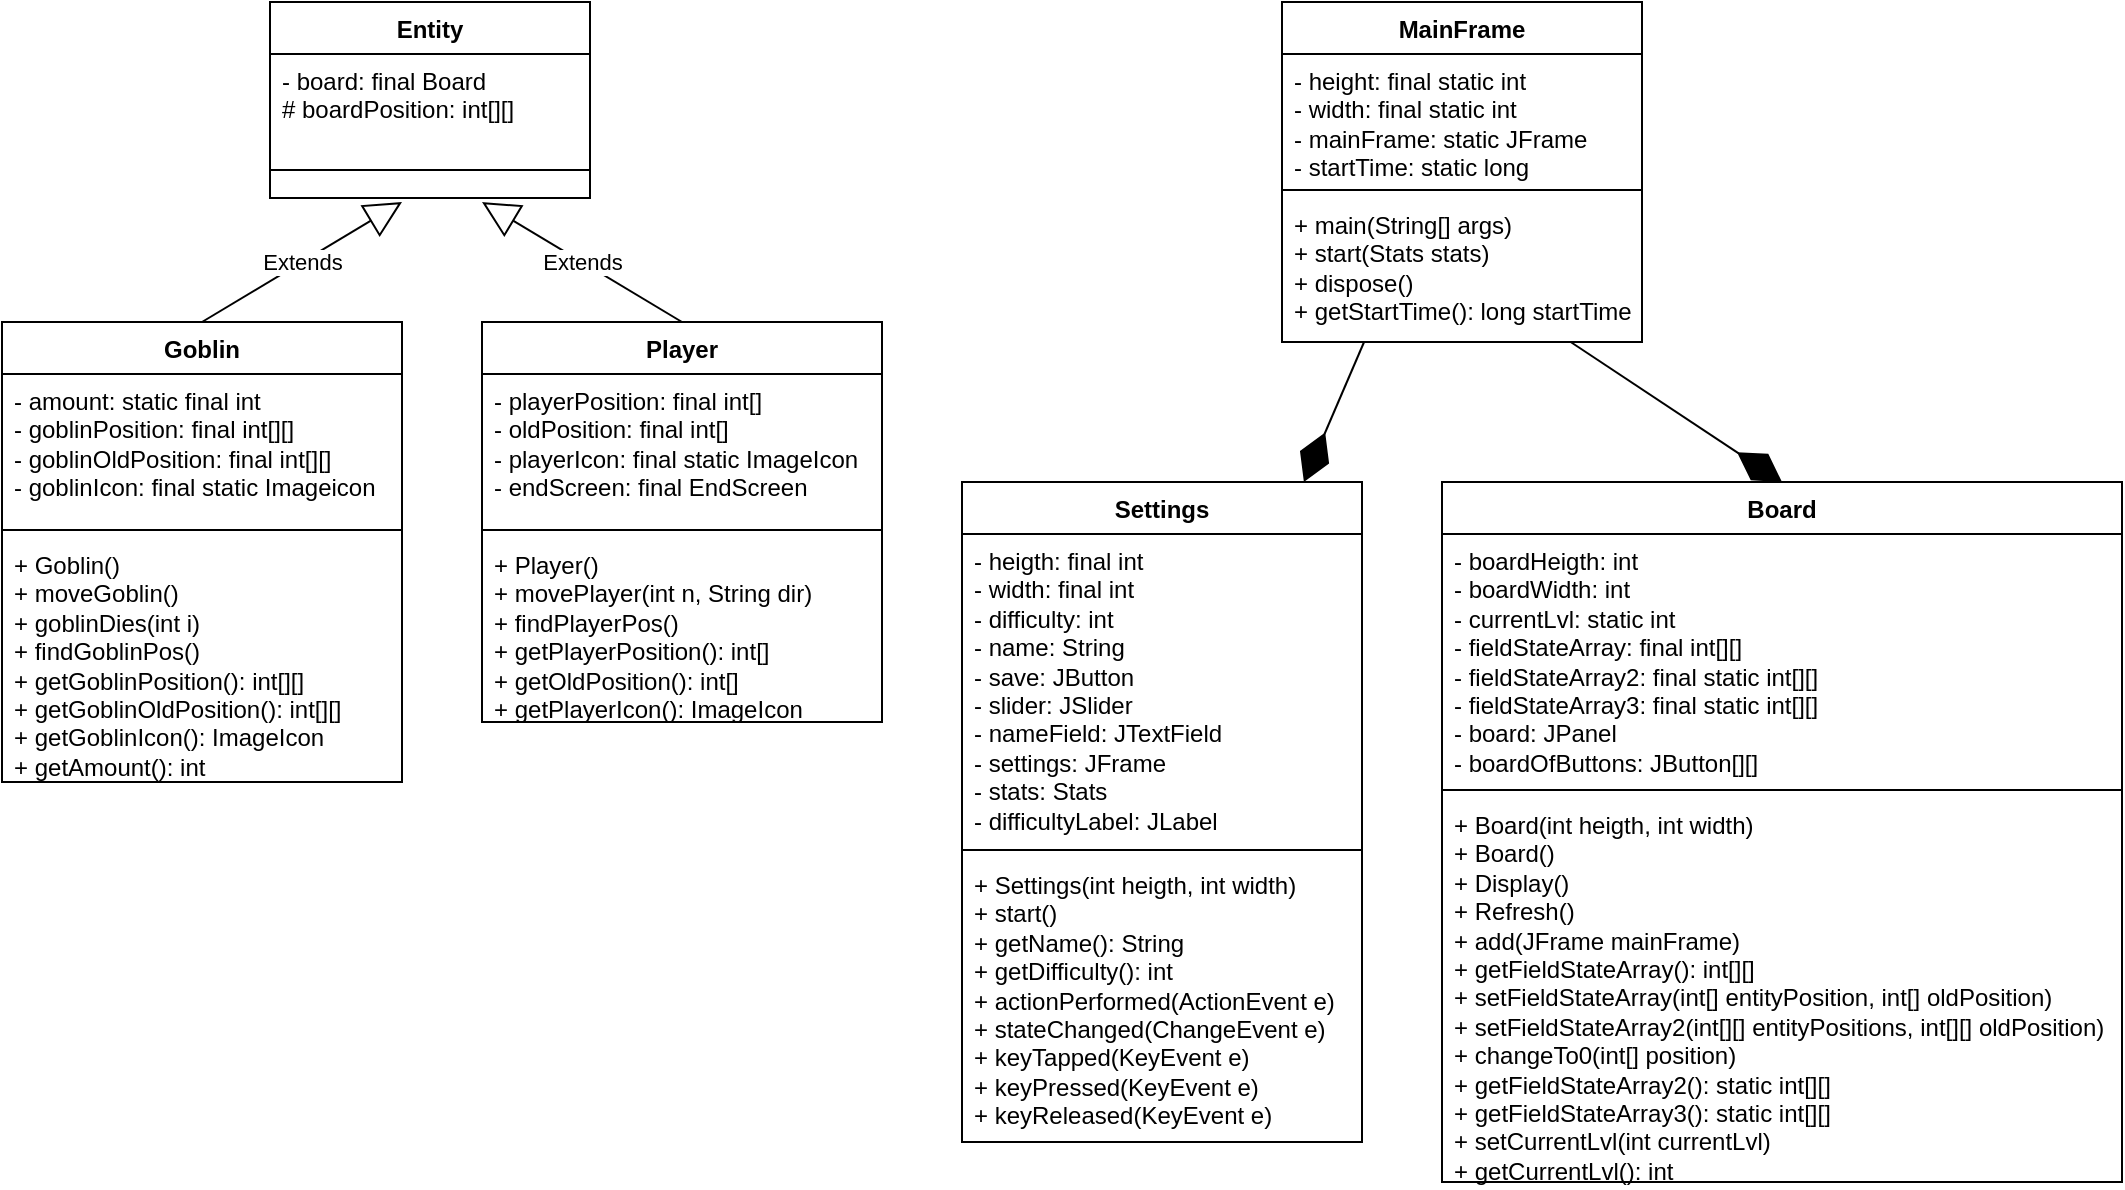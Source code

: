 <mxfile version="21.3.2" type="github">
  <diagram id="C5RBs43oDa-KdzZeNtuy" name="Page-1">
    <mxGraphModel dx="1434" dy="916" grid="1" gridSize="10" guides="1" tooltips="1" connect="1" arrows="1" fold="1" page="1" pageScale="1" pageWidth="1654" pageHeight="2336" math="0" shadow="0">
      <root>
        <mxCell id="WIyWlLk6GJQsqaUBKTNV-0" />
        <mxCell id="WIyWlLk6GJQsqaUBKTNV-1" parent="WIyWlLk6GJQsqaUBKTNV-0" />
        <mxCell id="xqctljAPMphS5c5I9apy-0" value="Entity" style="swimlane;fontStyle=1;align=center;verticalAlign=top;childLayout=stackLayout;horizontal=1;startSize=26;horizontalStack=0;resizeParent=1;resizeParentMax=0;resizeLast=0;collapsible=1;marginBottom=0;whiteSpace=wrap;html=1;" vertex="1" parent="WIyWlLk6GJQsqaUBKTNV-1">
          <mxGeometry x="334" y="240" width="160" height="98" as="geometry" />
        </mxCell>
        <mxCell id="xqctljAPMphS5c5I9apy-1" value="- board: final Board&lt;br&gt;# boardPosition: int[][]" style="text;strokeColor=none;fillColor=none;align=left;verticalAlign=top;spacingLeft=4;spacingRight=4;overflow=hidden;rotatable=0;points=[[0,0.5],[1,0.5]];portConstraint=eastwest;whiteSpace=wrap;html=1;" vertex="1" parent="xqctljAPMphS5c5I9apy-0">
          <mxGeometry y="26" width="160" height="44" as="geometry" />
        </mxCell>
        <mxCell id="xqctljAPMphS5c5I9apy-2" value="" style="line;strokeWidth=1;fillColor=none;align=left;verticalAlign=middle;spacingTop=-1;spacingLeft=3;spacingRight=3;rotatable=0;labelPosition=right;points=[];portConstraint=eastwest;strokeColor=inherit;" vertex="1" parent="xqctljAPMphS5c5I9apy-0">
          <mxGeometry y="70" width="160" height="28" as="geometry" />
        </mxCell>
        <mxCell id="xqctljAPMphS5c5I9apy-4" value="Goblin" style="swimlane;fontStyle=1;align=center;verticalAlign=top;childLayout=stackLayout;horizontal=1;startSize=26;horizontalStack=0;resizeParent=1;resizeParentMax=0;resizeLast=0;collapsible=1;marginBottom=0;whiteSpace=wrap;html=1;" vertex="1" parent="WIyWlLk6GJQsqaUBKTNV-1">
          <mxGeometry x="200" y="400" width="200" height="230" as="geometry" />
        </mxCell>
        <mxCell id="xqctljAPMphS5c5I9apy-5" value="- amount: static final int&lt;br&gt;- goblinPosition: final int[][]&lt;br&gt;- goblinOldPosition: final int[][]&amp;nbsp;&lt;br&gt;- goblinIcon: final static Imageicon&lt;br&gt;" style="text;strokeColor=none;fillColor=none;align=left;verticalAlign=top;spacingLeft=4;spacingRight=4;overflow=hidden;rotatable=0;points=[[0,0.5],[1,0.5]];portConstraint=eastwest;whiteSpace=wrap;html=1;" vertex="1" parent="xqctljAPMphS5c5I9apy-4">
          <mxGeometry y="26" width="200" height="74" as="geometry" />
        </mxCell>
        <mxCell id="xqctljAPMphS5c5I9apy-6" value="" style="line;strokeWidth=1;fillColor=none;align=left;verticalAlign=middle;spacingTop=-1;spacingLeft=3;spacingRight=3;rotatable=0;labelPosition=right;points=[];portConstraint=eastwest;strokeColor=inherit;" vertex="1" parent="xqctljAPMphS5c5I9apy-4">
          <mxGeometry y="100" width="200" height="8" as="geometry" />
        </mxCell>
        <mxCell id="xqctljAPMphS5c5I9apy-7" value="+ Goblin()&lt;br&gt;+ moveGoblin()&lt;br&gt;+ goblinDies(int i)&lt;br&gt;+ findGoblinPos()&lt;br&gt;+ getGoblinPosition(): int[][]&lt;br&gt;+ getGoblinOldPosition(): int[][]&lt;br&gt;+ getGoblinIcon(): ImageIcon&lt;br&gt;+ getAmount(): int" style="text;strokeColor=none;fillColor=none;align=left;verticalAlign=top;spacingLeft=4;spacingRight=4;overflow=hidden;rotatable=0;points=[[0,0.5],[1,0.5]];portConstraint=eastwest;whiteSpace=wrap;html=1;" vertex="1" parent="xqctljAPMphS5c5I9apy-4">
          <mxGeometry y="108" width="200" height="122" as="geometry" />
        </mxCell>
        <mxCell id="xqctljAPMphS5c5I9apy-8" value="Extends" style="endArrow=block;endSize=16;endFill=0;html=1;rounded=0;exitX=0.5;exitY=0;exitDx=0;exitDy=0;" edge="1" parent="WIyWlLk6GJQsqaUBKTNV-1" source="xqctljAPMphS5c5I9apy-4">
          <mxGeometry width="160" relative="1" as="geometry">
            <mxPoint x="330" y="370" as="sourcePoint" />
            <mxPoint x="400" y="340" as="targetPoint" />
          </mxGeometry>
        </mxCell>
        <mxCell id="xqctljAPMphS5c5I9apy-9" value="Player" style="swimlane;fontStyle=1;align=center;verticalAlign=top;childLayout=stackLayout;horizontal=1;startSize=26;horizontalStack=0;resizeParent=1;resizeParentMax=0;resizeLast=0;collapsible=1;marginBottom=0;whiteSpace=wrap;html=1;" vertex="1" parent="WIyWlLk6GJQsqaUBKTNV-1">
          <mxGeometry x="440" y="400" width="200" height="200" as="geometry" />
        </mxCell>
        <mxCell id="xqctljAPMphS5c5I9apy-10" value="- playerPosition: final int[]&lt;br&gt;- oldPosition: final int[]&lt;br&gt;- playerIcon: final static ImageIcon&lt;br&gt;- endScreen: final EndScreen&lt;br&gt;" style="text;strokeColor=none;fillColor=none;align=left;verticalAlign=top;spacingLeft=4;spacingRight=4;overflow=hidden;rotatable=0;points=[[0,0.5],[1,0.5]];portConstraint=eastwest;whiteSpace=wrap;html=1;" vertex="1" parent="xqctljAPMphS5c5I9apy-9">
          <mxGeometry y="26" width="200" height="74" as="geometry" />
        </mxCell>
        <mxCell id="xqctljAPMphS5c5I9apy-11" value="" style="line;strokeWidth=1;fillColor=none;align=left;verticalAlign=middle;spacingTop=-1;spacingLeft=3;spacingRight=3;rotatable=0;labelPosition=right;points=[];portConstraint=eastwest;strokeColor=inherit;" vertex="1" parent="xqctljAPMphS5c5I9apy-9">
          <mxGeometry y="100" width="200" height="8" as="geometry" />
        </mxCell>
        <mxCell id="xqctljAPMphS5c5I9apy-12" value="+ Player()&lt;br&gt;+ movePlayer(int n, String dir)&lt;br&gt;+ findPlayerPos()&lt;br&gt;+ getPlayerPosition(): int[]&lt;br&gt;+ getOldPosition(): int[]&lt;br&gt;+ getPlayerIcon(): ImageIcon" style="text;strokeColor=none;fillColor=none;align=left;verticalAlign=top;spacingLeft=4;spacingRight=4;overflow=hidden;rotatable=0;points=[[0,0.5],[1,0.5]];portConstraint=eastwest;whiteSpace=wrap;html=1;" vertex="1" parent="xqctljAPMphS5c5I9apy-9">
          <mxGeometry y="108" width="200" height="92" as="geometry" />
        </mxCell>
        <mxCell id="xqctljAPMphS5c5I9apy-13" value="Extends" style="endArrow=block;endSize=16;endFill=0;html=1;rounded=0;exitX=0.5;exitY=0;exitDx=0;exitDy=0;" edge="1" parent="WIyWlLk6GJQsqaUBKTNV-1" source="xqctljAPMphS5c5I9apy-9">
          <mxGeometry width="160" relative="1" as="geometry">
            <mxPoint x="330" y="370" as="sourcePoint" />
            <mxPoint x="440" y="340" as="targetPoint" />
          </mxGeometry>
        </mxCell>
        <mxCell id="xqctljAPMphS5c5I9apy-14" value="MainFrame" style="swimlane;fontStyle=1;align=center;verticalAlign=top;childLayout=stackLayout;horizontal=1;startSize=26;horizontalStack=0;resizeParent=1;resizeParentMax=0;resizeLast=0;collapsible=1;marginBottom=0;whiteSpace=wrap;html=1;" vertex="1" parent="WIyWlLk6GJQsqaUBKTNV-1">
          <mxGeometry x="840" y="240" width="180" height="170" as="geometry" />
        </mxCell>
        <mxCell id="xqctljAPMphS5c5I9apy-15" value="- height: final static int&lt;br&gt;- width: final static int&lt;br&gt;- mainFrame: static JFrame&lt;br&gt;- startTime: static long" style="text;strokeColor=none;fillColor=none;align=left;verticalAlign=top;spacingLeft=4;spacingRight=4;overflow=hidden;rotatable=0;points=[[0,0.5],[1,0.5]];portConstraint=eastwest;whiteSpace=wrap;html=1;" vertex="1" parent="xqctljAPMphS5c5I9apy-14">
          <mxGeometry y="26" width="180" height="64" as="geometry" />
        </mxCell>
        <mxCell id="xqctljAPMphS5c5I9apy-16" value="" style="line;strokeWidth=1;fillColor=none;align=left;verticalAlign=middle;spacingTop=-1;spacingLeft=3;spacingRight=3;rotatable=0;labelPosition=right;points=[];portConstraint=eastwest;strokeColor=inherit;" vertex="1" parent="xqctljAPMphS5c5I9apy-14">
          <mxGeometry y="90" width="180" height="8" as="geometry" />
        </mxCell>
        <mxCell id="xqctljAPMphS5c5I9apy-17" value="+ main(String[] args)&lt;br&gt;+ start(Stats stats)&lt;br&gt;+ dispose()&lt;br&gt;+ getStartTime(): long startTime" style="text;strokeColor=none;fillColor=none;align=left;verticalAlign=top;spacingLeft=4;spacingRight=4;overflow=hidden;rotatable=0;points=[[0,0.5],[1,0.5]];portConstraint=eastwest;whiteSpace=wrap;html=1;" vertex="1" parent="xqctljAPMphS5c5I9apy-14">
          <mxGeometry y="98" width="180" height="72" as="geometry" />
        </mxCell>
        <mxCell id="xqctljAPMphS5c5I9apy-18" value="Settings" style="swimlane;fontStyle=1;align=center;verticalAlign=top;childLayout=stackLayout;horizontal=1;startSize=26;horizontalStack=0;resizeParent=1;resizeParentMax=0;resizeLast=0;collapsible=1;marginBottom=0;whiteSpace=wrap;html=1;" vertex="1" parent="WIyWlLk6GJQsqaUBKTNV-1">
          <mxGeometry x="680" y="480" width="200" height="330" as="geometry" />
        </mxCell>
        <mxCell id="xqctljAPMphS5c5I9apy-19" value="- heigth: final int&lt;br&gt;- width: final int&lt;br&gt;- difficulty: int&lt;br&gt;- name: String&lt;br&gt;- save: JButton&lt;br&gt;- slider: JSlider&lt;br&gt;- nameField: JTextField&lt;br&gt;- settings: JFrame&lt;br&gt;- stats: Stats&lt;br&gt;- difficultyLabel: JLabel" style="text;strokeColor=none;fillColor=none;align=left;verticalAlign=top;spacingLeft=4;spacingRight=4;overflow=hidden;rotatable=0;points=[[0,0.5],[1,0.5]];portConstraint=eastwest;whiteSpace=wrap;html=1;" vertex="1" parent="xqctljAPMphS5c5I9apy-18">
          <mxGeometry y="26" width="200" height="154" as="geometry" />
        </mxCell>
        <mxCell id="xqctljAPMphS5c5I9apy-20" value="" style="line;strokeWidth=1;fillColor=none;align=left;verticalAlign=middle;spacingTop=-1;spacingLeft=3;spacingRight=3;rotatable=0;labelPosition=right;points=[];portConstraint=eastwest;strokeColor=inherit;" vertex="1" parent="xqctljAPMphS5c5I9apy-18">
          <mxGeometry y="180" width="200" height="8" as="geometry" />
        </mxCell>
        <mxCell id="xqctljAPMphS5c5I9apy-21" value="+ Settings(int heigth, int width)&lt;br&gt;+ start()&lt;br&gt;+ getName(): String&lt;br&gt;+ getDifficulty(): int&lt;br&gt;+ actionPerformed(ActionEvent e)&lt;br&gt;+ stateChanged(ChangeEvent e)&lt;br&gt;+ keyTapped(KeyEvent e)&lt;br&gt;+ keyPressed(KeyEvent e)&lt;br&gt;+ keyReleased(KeyEvent e)" style="text;strokeColor=none;fillColor=none;align=left;verticalAlign=top;spacingLeft=4;spacingRight=4;overflow=hidden;rotatable=0;points=[[0,0.5],[1,0.5]];portConstraint=eastwest;whiteSpace=wrap;html=1;" vertex="1" parent="xqctljAPMphS5c5I9apy-18">
          <mxGeometry y="188" width="200" height="142" as="geometry" />
        </mxCell>
        <mxCell id="xqctljAPMphS5c5I9apy-23" value="Board" style="swimlane;fontStyle=1;align=center;verticalAlign=top;childLayout=stackLayout;horizontal=1;startSize=26;horizontalStack=0;resizeParent=1;resizeParentMax=0;resizeLast=0;collapsible=1;marginBottom=0;whiteSpace=wrap;html=1;" vertex="1" parent="WIyWlLk6GJQsqaUBKTNV-1">
          <mxGeometry x="920" y="480" width="340" height="350" as="geometry" />
        </mxCell>
        <mxCell id="xqctljAPMphS5c5I9apy-24" value="- boardHeigth: int&lt;br&gt;- boardWidth: int&lt;br&gt;- currentLvl: static int&lt;br&gt;- fieldStateArray: final int[][]&lt;br&gt;- fieldStateArray2: final static int[][]&lt;br&gt;- fieldStateArray3: final static int[][]&lt;br&gt;- board: JPanel&lt;br&gt;- boardOfButtons: JButton[][]" style="text;strokeColor=none;fillColor=none;align=left;verticalAlign=top;spacingLeft=4;spacingRight=4;overflow=hidden;rotatable=0;points=[[0,0.5],[1,0.5]];portConstraint=eastwest;whiteSpace=wrap;html=1;" vertex="1" parent="xqctljAPMphS5c5I9apy-23">
          <mxGeometry y="26" width="340" height="124" as="geometry" />
        </mxCell>
        <mxCell id="xqctljAPMphS5c5I9apy-25" value="" style="line;strokeWidth=1;fillColor=none;align=left;verticalAlign=middle;spacingTop=-1;spacingLeft=3;spacingRight=3;rotatable=0;labelPosition=right;points=[];portConstraint=eastwest;strokeColor=inherit;" vertex="1" parent="xqctljAPMphS5c5I9apy-23">
          <mxGeometry y="150" width="340" height="8" as="geometry" />
        </mxCell>
        <mxCell id="xqctljAPMphS5c5I9apy-26" value="+&amp;nbsp;Board(int heigth, int width)&lt;br&gt;+ Board()&lt;br&gt;+ Display()&lt;br&gt;+ Refresh()&lt;br&gt;+ add(JFrame mainFrame)&lt;br&gt;+ getFieldStateArray(): int[][]&lt;br&gt;+ setFieldStateArray(int[] entityPosition, int[] oldPosition)&lt;br&gt;+ setFieldStateArray2(int[][] entityPositions, int[][] oldPosition)&lt;br&gt;+ changeTo0(int[] position)&lt;br&gt;+ getFieldStateArray2(): static int[][]&lt;br&gt;+ getFieldStateArray3(): static int[][]&lt;br&gt;+ setCurrentLvl(int currentLvl)&lt;br&gt;+ getCurrentLvl(): int" style="text;strokeColor=none;fillColor=none;align=left;verticalAlign=top;spacingLeft=4;spacingRight=4;overflow=hidden;rotatable=0;points=[[0,0.5],[1,0.5]];portConstraint=eastwest;whiteSpace=wrap;html=1;" vertex="1" parent="xqctljAPMphS5c5I9apy-23">
          <mxGeometry y="158" width="340" height="192" as="geometry" />
        </mxCell>
        <mxCell id="xqctljAPMphS5c5I9apy-27" value="" style="endArrow=diamondThin;endFill=1;endSize=24;html=1;rounded=0;entryX=0.5;entryY=0;entryDx=0;entryDy=0;" edge="1" parent="WIyWlLk6GJQsqaUBKTNV-1" source="xqctljAPMphS5c5I9apy-17" target="xqctljAPMphS5c5I9apy-23">
          <mxGeometry width="160" relative="1" as="geometry">
            <mxPoint x="780" y="570" as="sourcePoint" />
            <mxPoint x="940" y="570" as="targetPoint" />
          </mxGeometry>
        </mxCell>
        <mxCell id="xqctljAPMphS5c5I9apy-28" value="" style="endArrow=diamondThin;endFill=1;endSize=24;html=1;rounded=0;exitX=0.228;exitY=1;exitDx=0;exitDy=0;exitPerimeter=0;" edge="1" parent="WIyWlLk6GJQsqaUBKTNV-1" source="xqctljAPMphS5c5I9apy-17" target="xqctljAPMphS5c5I9apy-18">
          <mxGeometry width="160" relative="1" as="geometry">
            <mxPoint x="780" y="570" as="sourcePoint" />
            <mxPoint x="940" y="570" as="targetPoint" />
          </mxGeometry>
        </mxCell>
      </root>
    </mxGraphModel>
  </diagram>
</mxfile>
